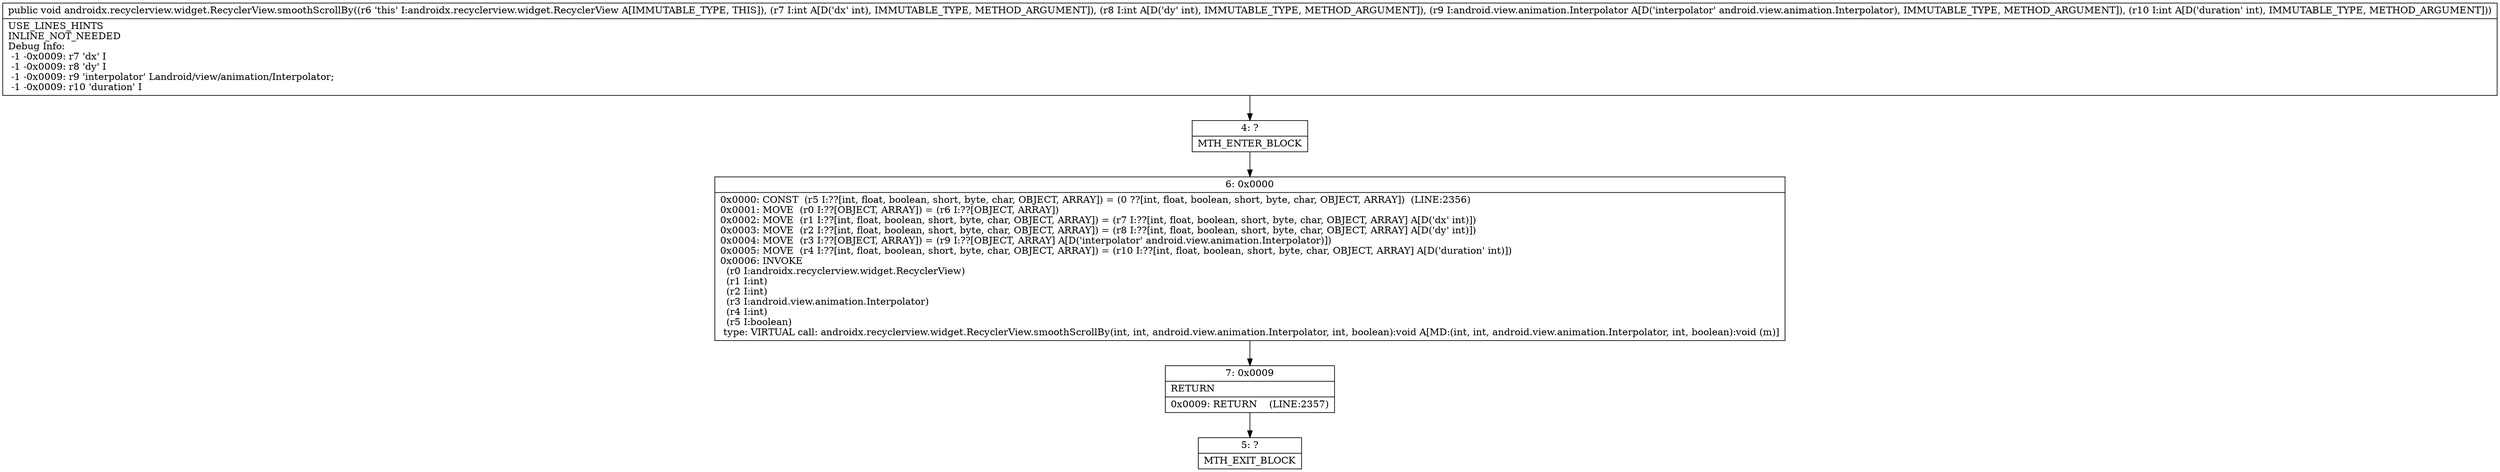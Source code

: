 digraph "CFG forandroidx.recyclerview.widget.RecyclerView.smoothScrollBy(IILandroid\/view\/animation\/Interpolator;I)V" {
Node_4 [shape=record,label="{4\:\ ?|MTH_ENTER_BLOCK\l}"];
Node_6 [shape=record,label="{6\:\ 0x0000|0x0000: CONST  (r5 I:??[int, float, boolean, short, byte, char, OBJECT, ARRAY]) = (0 ??[int, float, boolean, short, byte, char, OBJECT, ARRAY])  (LINE:2356)\l0x0001: MOVE  (r0 I:??[OBJECT, ARRAY]) = (r6 I:??[OBJECT, ARRAY]) \l0x0002: MOVE  (r1 I:??[int, float, boolean, short, byte, char, OBJECT, ARRAY]) = (r7 I:??[int, float, boolean, short, byte, char, OBJECT, ARRAY] A[D('dx' int)]) \l0x0003: MOVE  (r2 I:??[int, float, boolean, short, byte, char, OBJECT, ARRAY]) = (r8 I:??[int, float, boolean, short, byte, char, OBJECT, ARRAY] A[D('dy' int)]) \l0x0004: MOVE  (r3 I:??[OBJECT, ARRAY]) = (r9 I:??[OBJECT, ARRAY] A[D('interpolator' android.view.animation.Interpolator)]) \l0x0005: MOVE  (r4 I:??[int, float, boolean, short, byte, char, OBJECT, ARRAY]) = (r10 I:??[int, float, boolean, short, byte, char, OBJECT, ARRAY] A[D('duration' int)]) \l0x0006: INVOKE  \l  (r0 I:androidx.recyclerview.widget.RecyclerView)\l  (r1 I:int)\l  (r2 I:int)\l  (r3 I:android.view.animation.Interpolator)\l  (r4 I:int)\l  (r5 I:boolean)\l type: VIRTUAL call: androidx.recyclerview.widget.RecyclerView.smoothScrollBy(int, int, android.view.animation.Interpolator, int, boolean):void A[MD:(int, int, android.view.animation.Interpolator, int, boolean):void (m)]\l}"];
Node_7 [shape=record,label="{7\:\ 0x0009|RETURN\l|0x0009: RETURN    (LINE:2357)\l}"];
Node_5 [shape=record,label="{5\:\ ?|MTH_EXIT_BLOCK\l}"];
MethodNode[shape=record,label="{public void androidx.recyclerview.widget.RecyclerView.smoothScrollBy((r6 'this' I:androidx.recyclerview.widget.RecyclerView A[IMMUTABLE_TYPE, THIS]), (r7 I:int A[D('dx' int), IMMUTABLE_TYPE, METHOD_ARGUMENT]), (r8 I:int A[D('dy' int), IMMUTABLE_TYPE, METHOD_ARGUMENT]), (r9 I:android.view.animation.Interpolator A[D('interpolator' android.view.animation.Interpolator), IMMUTABLE_TYPE, METHOD_ARGUMENT]), (r10 I:int A[D('duration' int), IMMUTABLE_TYPE, METHOD_ARGUMENT]))  | USE_LINES_HINTS\lINLINE_NOT_NEEDED\lDebug Info:\l  \-1 \-0x0009: r7 'dx' I\l  \-1 \-0x0009: r8 'dy' I\l  \-1 \-0x0009: r9 'interpolator' Landroid\/view\/animation\/Interpolator;\l  \-1 \-0x0009: r10 'duration' I\l}"];
MethodNode -> Node_4;Node_4 -> Node_6;
Node_6 -> Node_7;
Node_7 -> Node_5;
}

